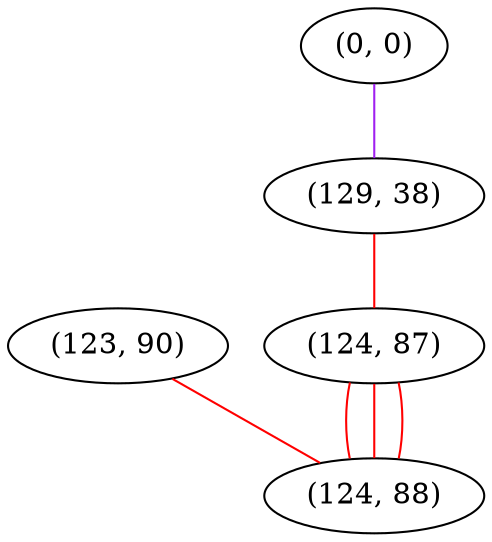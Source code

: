 graph "" {
"(123, 90)";
"(0, 0)";
"(129, 38)";
"(124, 87)";
"(124, 88)";
"(123, 90)" -- "(124, 88)"  [color=red, key=0, weight=1];
"(0, 0)" -- "(129, 38)"  [color=purple, key=0, weight=4];
"(129, 38)" -- "(124, 87)"  [color=red, key=0, weight=1];
"(124, 87)" -- "(124, 88)"  [color=red, key=0, weight=1];
"(124, 87)" -- "(124, 88)"  [color=red, key=1, weight=1];
"(124, 87)" -- "(124, 88)"  [color=red, key=2, weight=1];
}
